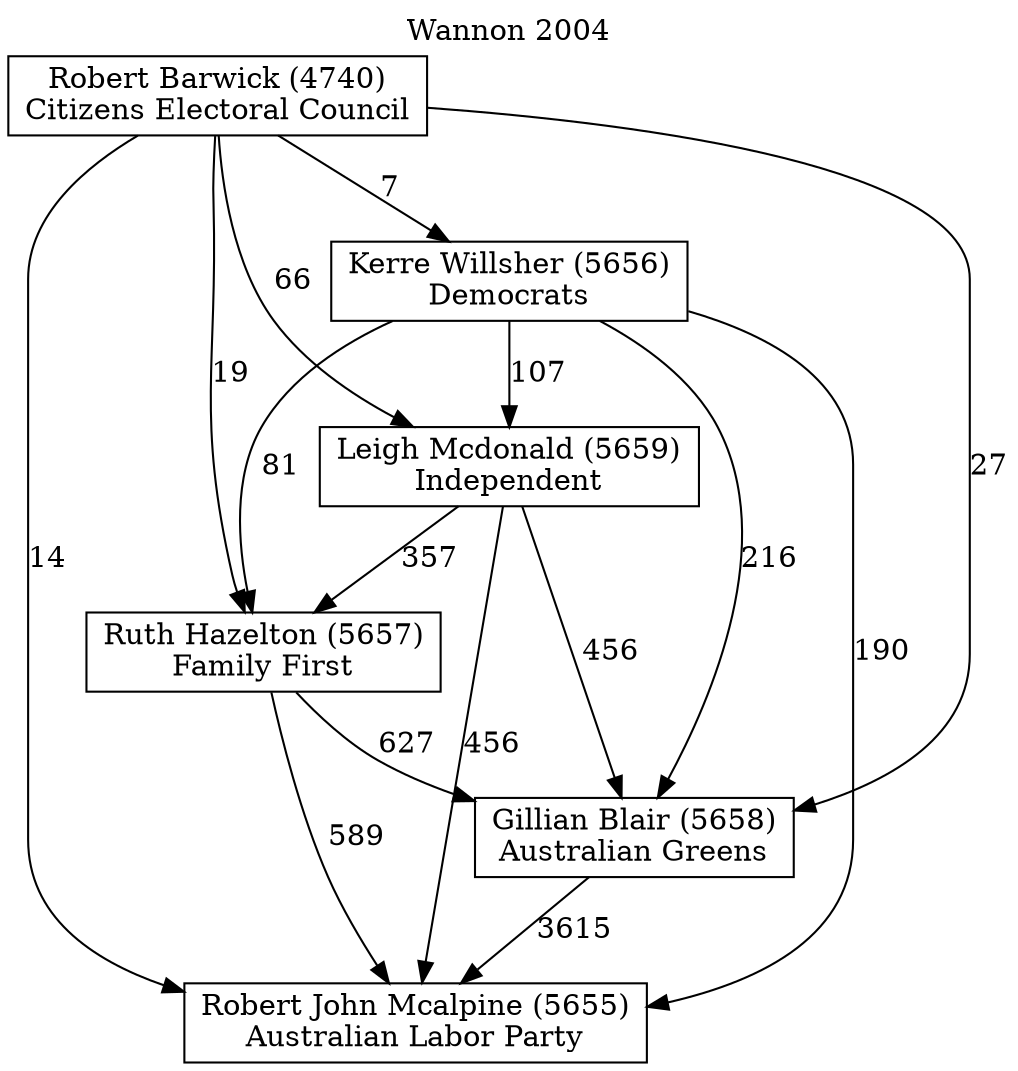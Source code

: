 // House preference flow
digraph "Robert John Mcalpine (5655)_Wannon_2004" {
	graph [label="Wannon 2004" labelloc=t mclimit=10]
	node [shape=box]
	"Robert John Mcalpine (5655)" [label="Robert John Mcalpine (5655)
Australian Labor Party"]
	"Gillian Blair (5658)" [label="Gillian Blair (5658)
Australian Greens"]
	"Ruth Hazelton (5657)" [label="Ruth Hazelton (5657)
Family First"]
	"Leigh Mcdonald (5659)" [label="Leigh Mcdonald (5659)
Independent"]
	"Kerre Willsher (5656)" [label="Kerre Willsher (5656)
Democrats"]
	"Robert Barwick (4740)" [label="Robert Barwick (4740)
Citizens Electoral Council"]
	"Gillian Blair (5658)" -> "Robert John Mcalpine (5655)" [label=3615]
	"Ruth Hazelton (5657)" -> "Gillian Blair (5658)" [label=627]
	"Leigh Mcdonald (5659)" -> "Ruth Hazelton (5657)" [label=357]
	"Kerre Willsher (5656)" -> "Leigh Mcdonald (5659)" [label=107]
	"Robert Barwick (4740)" -> "Kerre Willsher (5656)" [label=7]
	"Ruth Hazelton (5657)" -> "Robert John Mcalpine (5655)" [label=589]
	"Leigh Mcdonald (5659)" -> "Robert John Mcalpine (5655)" [label=456]
	"Kerre Willsher (5656)" -> "Robert John Mcalpine (5655)" [label=190]
	"Robert Barwick (4740)" -> "Robert John Mcalpine (5655)" [label=14]
	"Robert Barwick (4740)" -> "Leigh Mcdonald (5659)" [label=66]
	"Kerre Willsher (5656)" -> "Ruth Hazelton (5657)" [label=81]
	"Robert Barwick (4740)" -> "Ruth Hazelton (5657)" [label=19]
	"Leigh Mcdonald (5659)" -> "Gillian Blair (5658)" [label=456]
	"Kerre Willsher (5656)" -> "Gillian Blair (5658)" [label=216]
	"Robert Barwick (4740)" -> "Gillian Blair (5658)" [label=27]
}

